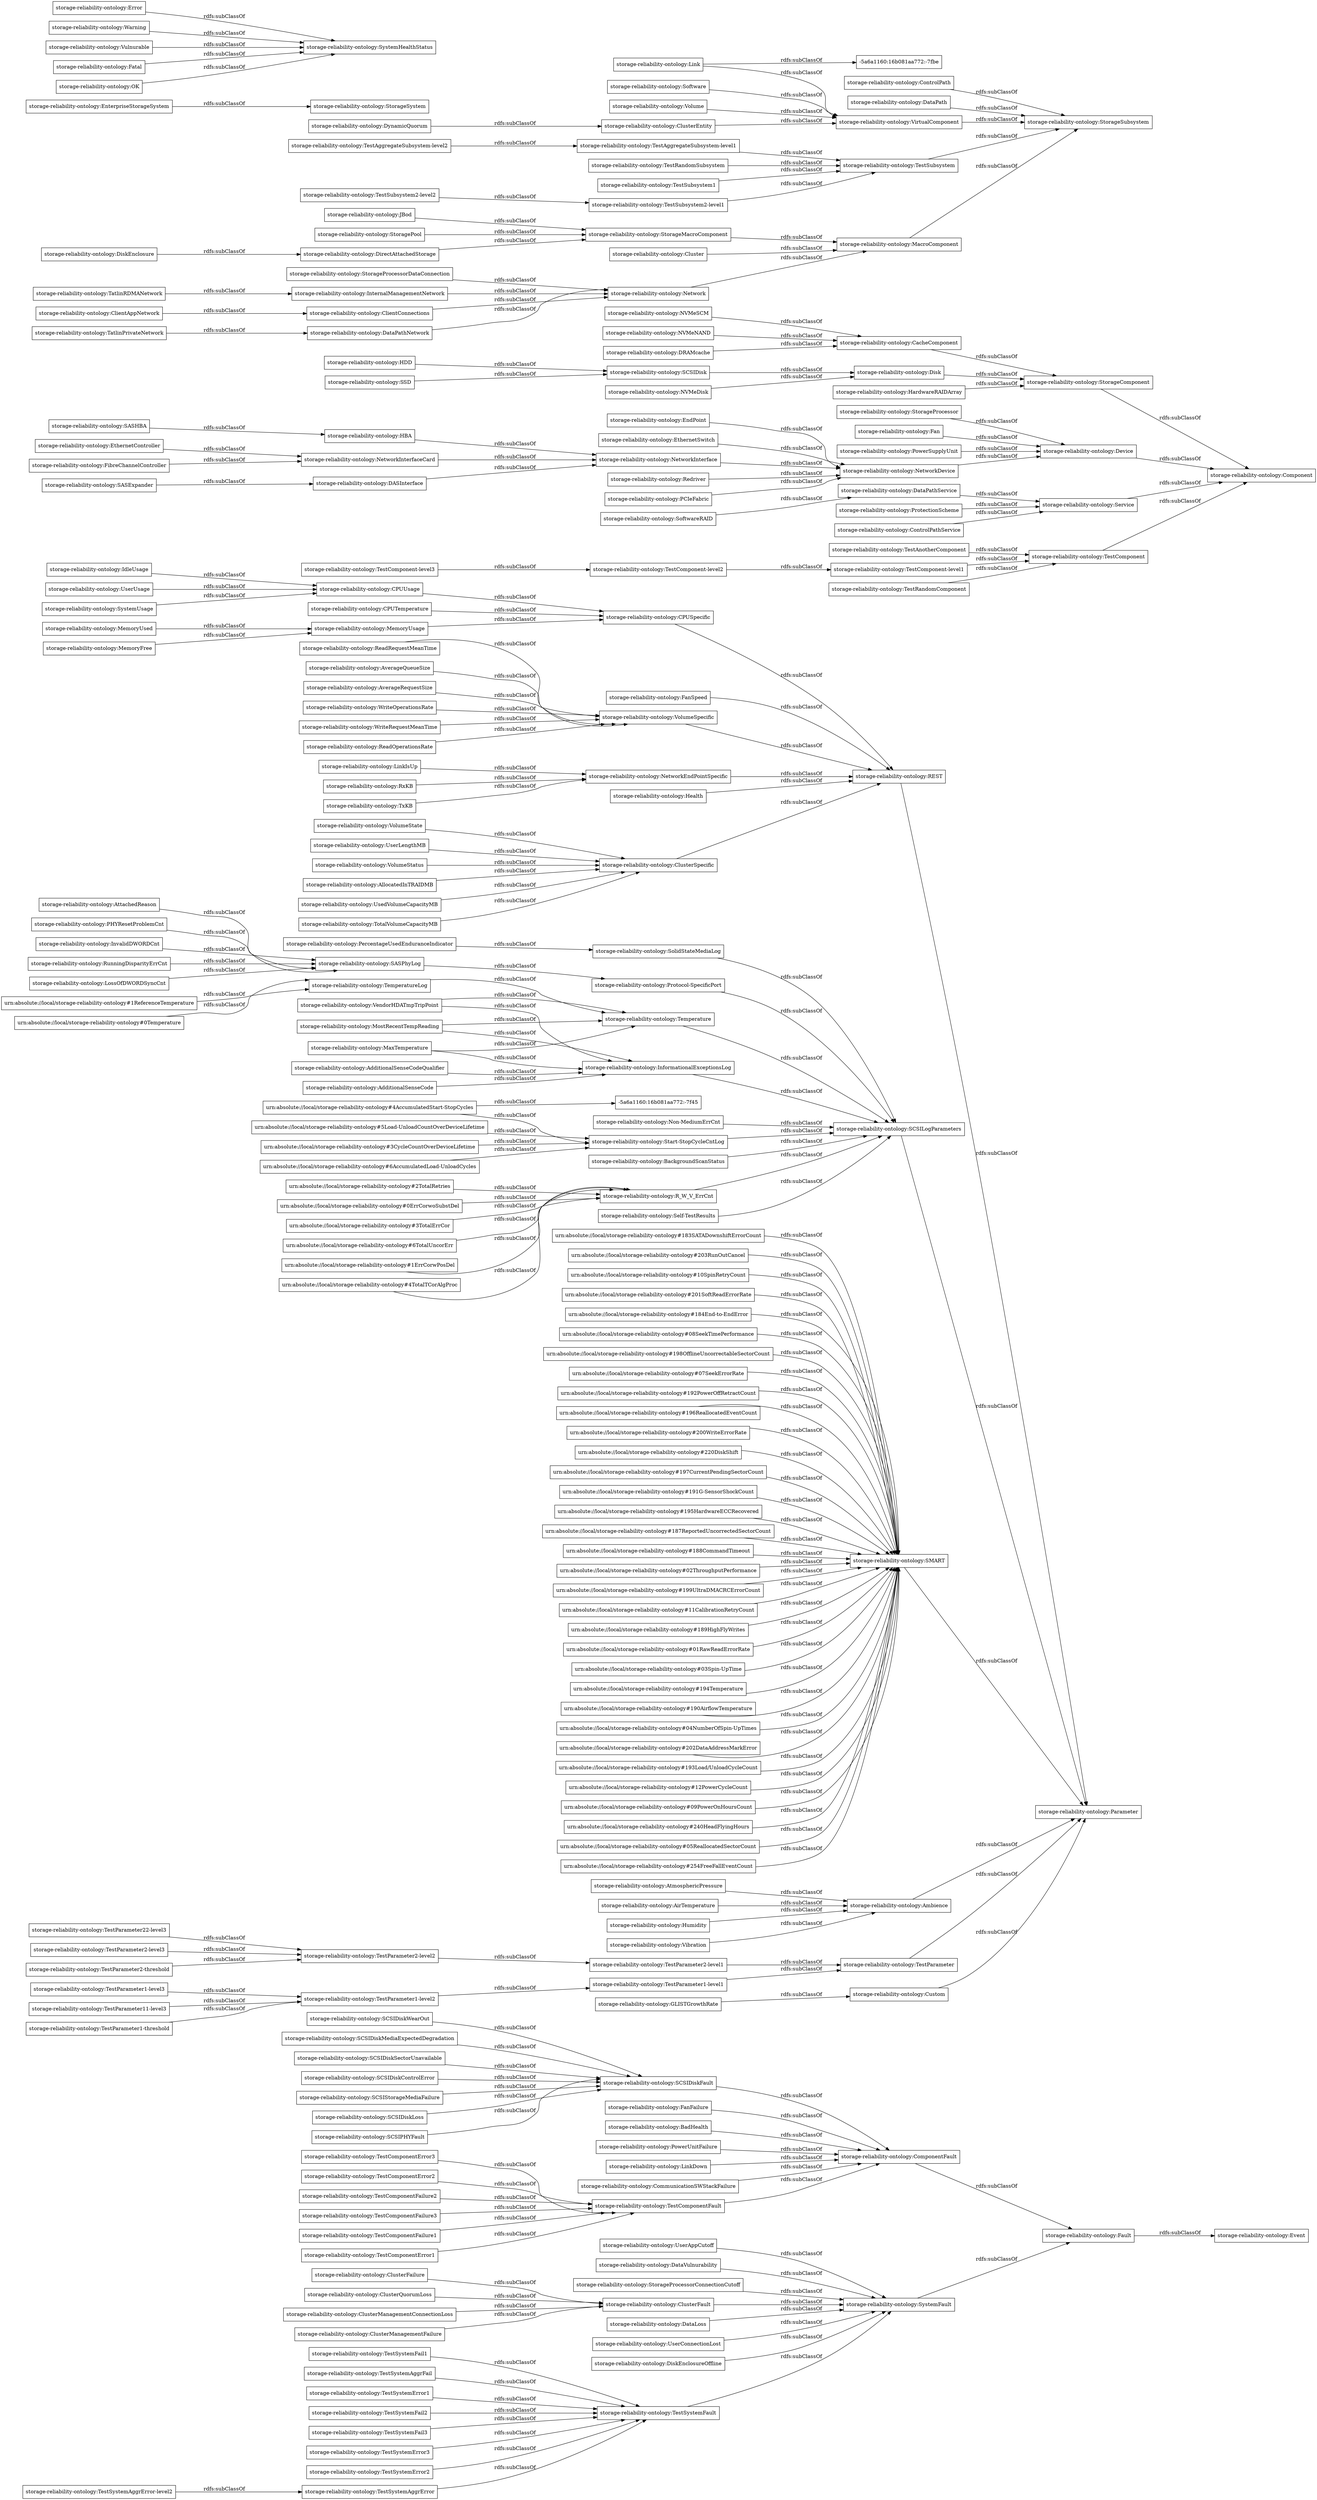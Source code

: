 digraph ar2dtool_diagram { 
rankdir=LR;
size="1000"
node [shape = rectangle, color="black"]; "storage-reliability-ontology:UserAppCutoff" "storage-reliability-ontology:ComponentFault" "storage-reliability-ontology:CPUUsage" "storage-reliability-ontology:PercentageUsedEnduranceIndicator" "urn:absolute://local/storage-reliability-ontology#1ReferenceTemperature" "urn:absolute://local/storage-reliability-ontology#01RawReadErrorRate" "storage-reliability-ontology:TestAnotherComponent" "storage-reliability-ontology:NetworkInterface" "storage-reliability-ontology:ProtectionScheme" "urn:absolute://local/storage-reliability-ontology#6TotalUncorErr" "storage-reliability-ontology:HBA" "storage-reliability-ontology:TestComponentError3" "storage-reliability-ontology:Fan" "storage-reliability-ontology:SASPhyLog" "urn:absolute://local/storage-reliability-ontology#03Spin-UpTime" "storage-reliability-ontology:EthernetController" "storage-reliability-ontology:StoragePool" "storage-reliability-ontology:MemoryUsed" "-5a6a1160:16b081aa772:-7fbe" "urn:absolute://local/storage-reliability-ontology#194Temperature" "storage-reliability-ontology:StorageMacroComponent" "storage-reliability-ontology:ClusterEntity" "storage-reliability-ontology:TestComponent-level1" "urn:absolute://local/storage-reliability-ontology#1ErrCorwPosDel" "storage-reliability-ontology:WriteOperationsRate" "storage-reliability-ontology:TestParameter1-level1" "storage-reliability-ontology:REST" "storage-reliability-ontology:SCSILogParameters" "storage-reliability-ontology:SCSIStorageMediaFailure" "storage-reliability-ontology:Protocol-SpecificPort" "storage-reliability-ontology:ControlPathService" "storage-reliability-ontology:EnterpriseStorageSystem" "storage-reliability-ontology:FanFailure" "storage-reliability-ontology:RunningDisparityErrCnt" "urn:absolute://local/storage-reliability-ontology#190AirflowTemperature" "storage-reliability-ontology:TestComponentError2" "storage-reliability-ontology:TestSystemAggrFail" "storage-reliability-ontology:FibreChannelController" "storage-reliability-ontology:Temperature" "storage-reliability-ontology:StorageProcessorDataConnection" "storage-reliability-ontology:SMART" "storage-reliability-ontology:TestParameter22-level3" "storage-reliability-ontology:Error" "storage-reliability-ontology:Vibration" "storage-reliability-ontology:WriteRequestMeanTime" "urn:absolute://local/storage-reliability-ontology#04NumberOfSpin-UpTimes" "storage-reliability-ontology:StorageSystem" "storage-reliability-ontology:LossOfDWORDSyncCnt" "urn:absolute://local/storage-reliability-ontology#202DataAddressMarkError" "storage-reliability-ontology:ReadOperationsRate" "storage-reliability-ontology:DataVulnurability" "urn:absolute://local/storage-reliability-ontology#0Temperature" "storage-reliability-ontology:StorageProcessorConnectionCutoff" "storage-reliability-ontology:SoftwareRAID" "storage-reliability-ontology:JBod" "storage-reliability-ontology:TestSystemError1" "storage-reliability-ontology:LinkIsUp" "storage-reliability-ontology:ClusterFault" "storage-reliability-ontology:StorageSubsystem" "storage-reliability-ontology:NetworkInterfaceCard" "storage-reliability-ontology:SCSIDiskLoss" "storage-reliability-ontology:ReadRequestMeanTime" "storage-reliability-ontology:TestComponentFailure2" "urn:absolute://local/storage-reliability-ontology#193Load/UnloadCycleCount" "storage-reliability-ontology:TestSystemFail2" "storage-reliability-ontology:AverageQueueSize" "storage-reliability-ontology:CPUTemperature" "storage-reliability-ontology:AllocatedInTRAIDMB" "urn:absolute://local/storage-reliability-ontology#12PowerCycleCount" "storage-reliability-ontology:AtmosphericPressure" "storage-reliability-ontology:VendorHDATmpTripPoint" "storage-reliability-ontology:SCSIPHYFault" "storage-reliability-ontology:AdditionalSenseCode" "urn:absolute://local/storage-reliability-ontology#09PowerOnHoursCount" "storage-reliability-ontology:PowerSupplyUnit" "storage-reliability-ontology:TestSubsystem1" "urn:absolute://local/storage-reliability-ontology#240HeadFlyingHours" "urn:absolute://local/storage-reliability-ontology#05ReallocatedSectorCount" "storage-reliability-ontology:DASInterface" "storage-reliability-ontology:Software" "storage-reliability-ontology:Disk" "urn:absolute://local/storage-reliability-ontology#4TotalTCorAlgProc" "storage-reliability-ontology:SCSIDiskWearOut" "storage-reliability-ontology:RxKB" "storage-reliability-ontology:Start-StopCycleCntLog" "storage-reliability-ontology:TestComponentFailure3" "urn:absolute://local/storage-reliability-ontology#254FreeFallEventCount" "storage-reliability-ontology:ClusterQuorumLoss" "storage-reliability-ontology:TestSystemFail3" "storage-reliability-ontology:AdditionalSenseCodeQualifier" "storage-reliability-ontology:ClusterManagementConnectionLoss" "storage-reliability-ontology:DiskEnclosure" "storage-reliability-ontology:TestParameter" "storage-reliability-ontology:DataLoss" "storage-reliability-ontology:TestParameter1-level3" "storage-reliability-ontology:TestParameter1-level2" "urn:absolute://local/storage-reliability-ontology#183SATADownshiftErrorCount" "urn:absolute://local/storage-reliability-ontology#2TotalRetries" "storage-reliability-ontology:R_W_V_ErrCnt" "storage-reliability-ontology:Cluster" "storage-reliability-ontology:TestComponent-level2" "storage-reliability-ontology:Component" "urn:absolute://local/storage-reliability-ontology#203RunOutCancel" "storage-reliability-ontology:HardwareRAIDArray" "storage-reliability-ontology:InternalManagementNetwork" "storage-reliability-ontology:NetworkDevice" "storage-reliability-ontology:TestSystemError3" "storage-reliability-ontology:FanSpeed" "storage-reliability-ontology:TestAggregateSubsystem-level1" "storage-reliability-ontology:UsedVolumeCapacityMB" "storage-reliability-ontology:TatlinRDMANetwork" "storage-reliability-ontology:Ambience" "urn:absolute://local/storage-reliability-ontology#3CycleCountOverDeviceLifetime" "urn:absolute://local/storage-reliability-ontology#10SpinRetryCount" "storage-reliability-ontology:ControlPath" "storage-reliability-ontology:Redriver" "storage-reliability-ontology:VolumeSpecific" "storage-reliability-ontology:StorageComponent" "storage-reliability-ontology:Non-MediumErrCnt" "storage-reliability-ontology:Event" "urn:absolute://local/storage-reliability-ontology#6AccumulatedLoad-UnloadCycles" "urn:absolute://local/storage-reliability-ontology#201SoftReadErrorRate" "storage-reliability-ontology:MemoryFree" "storage-reliability-ontology:DataPath" "storage-reliability-ontology:TestParameter2-level3" "storage-reliability-ontology:BadHealth" "storage-reliability-ontology:PCIeFabric" "storage-reliability-ontology:TestComponent" "storage-reliability-ontology:SolidStateMediaLog" "storage-reliability-ontology:NetworkEndPointSpecific" "-5a6a1160:16b081aa772:-7f45" "storage-reliability-ontology:EndPoint" "storage-reliability-ontology:UserConnectionLost" "storage-reliability-ontology:TestSystemError2" "urn:absolute://local/storage-reliability-ontology#184End-to-EndError" "storage-reliability-ontology:DiskEnclosureOffline" "storage-reliability-ontology:TestSystemAggrError-level2" "storage-reliability-ontology:TestSubsystem2-level2" "urn:absolute://local/storage-reliability-ontology#08SeekTimePerformance" "storage-reliability-ontology:Fault" "storage-reliability-ontology:NVMeSCM" "urn:absolute://local/storage-reliability-ontology#198OfflineUncorrectableSectorCount" "storage-reliability-ontology:PowerUnitFailure" "storage-reliability-ontology:DynamicQuorum" "urn:absolute://local/storage-reliability-ontology#07SeekErrorRate" "storage-reliability-ontology:LinkDown" "storage-reliability-ontology:Network" "urn:absolute://local/storage-reliability-ontology#192PowerOffRetractCount" "urn:absolute://local/storage-reliability-ontology#0ErrCorwoSubstDel" "storage-reliability-ontology:NVMeDisk" "storage-reliability-ontology:AttachedReason" "storage-reliability-ontology:TestSubsystem2-level1" "storage-reliability-ontology:MacroComponent" "storage-reliability-ontology:TxKB" "storage-reliability-ontology:ClientConnections" "storage-reliability-ontology:TestSystemFault" "storage-reliability-ontology:CacheComponent" "storage-reliability-ontology:AverageRequestSize" "urn:absolute://local/storage-reliability-ontology#196ReallocatedEventCount" "storage-reliability-ontology:DirectAttachedStorage" "storage-reliability-ontology:SystemFault" "storage-reliability-ontology:TestComponentFailure1" "urn:absolute://local/storage-reliability-ontology#200WriteErrorRate" "storage-reliability-ontology:Health" "storage-reliability-ontology:NVMeNAND" "storage-reliability-ontology:IdleUsage" "storage-reliability-ontology:SCSIDiskMediaExpectedDegradation" "storage-reliability-ontology:Parameter" "urn:absolute://local/storage-reliability-ontology#220DiskShift" "storage-reliability-ontology:TotalVolumeCapacityMB" "storage-reliability-ontology:BackgroundScanStatus" "storage-reliability-ontology:TestComponent-level3" "storage-reliability-ontology:TestParameter11-level3" "urn:absolute://local/storage-reliability-ontology#197CurrentPendingSectorCount" "storage-reliability-ontology:VolumeState" "storage-reliability-ontology:Device" "storage-reliability-ontology:EthernetSwitch" "storage-reliability-ontology:StorageProcessor" "storage-reliability-ontology:ClientAppNetwork" "urn:absolute://local/storage-reliability-ontology#191G-SensorShockCount" "storage-reliability-ontology:TestAggregateSubsystem-level2" "urn:absolute://local/storage-reliability-ontology#195HardwareECCRecovered" "storage-reliability-ontology:TestParameter1-threshold" "storage-reliability-ontology:SystemHealthStatus" "storage-reliability-ontology:PHYResetProblemCnt" "storage-reliability-ontology:ClusterSpecific" "storage-reliability-ontology:TestRandomComponent" "storage-reliability-ontology:TestParameter2-threshold" "storage-reliability-ontology:Custom" "storage-reliability-ontology:DRAMcache" "storage-reliability-ontology:SASExpander" "storage-reliability-ontology:Warning" "storage-reliability-ontology:UserLengthMB" "storage-reliability-ontology:AirTemperature" "storage-reliability-ontology:TemperatureLog" "storage-reliability-ontology:TestParameter2-level1" "storage-reliability-ontology:Link" "storage-reliability-ontology:TatlinPrivateNetwork" "urn:absolute://local/storage-reliability-ontology#187ReportedUncorrectedSectorCount" "storage-reliability-ontology:Vulnurable" "storage-reliability-ontology:Service" "storage-reliability-ontology:InformationalExceptionsLog" "urn:absolute://local/storage-reliability-ontology#188CommandTimeout" "urn:absolute://local/storage-reliability-ontology#02ThroughputPerformance" "urn:absolute://local/storage-reliability-ontology#199UltraDMACRCErrorCount" "storage-reliability-ontology:Humidity" "storage-reliability-ontology:TestComponentError1" "storage-reliability-ontology:SASHBA" "storage-reliability-ontology:MaxTemperature" "storage-reliability-ontology:DataPathNetwork" "urn:absolute://local/storage-reliability-ontology#4AccumulatedStart-StopCycles" "storage-reliability-ontology:Fatal" "storage-reliability-ontology:HDD" "storage-reliability-ontology:CommunicationSWStackFailure" "storage-reliability-ontology:VirtualComponent" "storage-reliability-ontology:TestParameter2-level2" "storage-reliability-ontology:SSD" "storage-reliability-ontology:SCSIDisk" "storage-reliability-ontology:MemoryUsage" "storage-reliability-ontology:ClusterManagementFailure" "urn:absolute://local/storage-reliability-ontology#11CalibrationRetryCount" "storage-reliability-ontology:OK" "storage-reliability-ontology:DataPathService" "storage-reliability-ontology:TestSubsystem" "urn:absolute://local/storage-reliability-ontology#3TotalErrCor" "storage-reliability-ontology:UserUsage" "storage-reliability-ontology:TestSystemAggrError" "storage-reliability-ontology:Volume" "storage-reliability-ontology:SCSIDiskSectorUnavailable" "storage-reliability-ontology:ClusterFailure" "storage-reliability-ontology:TestRandomSubsystem" "storage-reliability-ontology:TestComponentFault" "storage-reliability-ontology:SCSIDiskFault" "storage-reliability-ontology:InvalidDWORDCnt" "storage-reliability-ontology:GLISTGrowthRate" "urn:absolute://local/storage-reliability-ontology#5Load-UnloadCountOverDeviceLifetime" "storage-reliability-ontology:TestSystemFail1" "urn:absolute://local/storage-reliability-ontology#189HighFlyWrites" "storage-reliability-ontology:Self-TestResults" "storage-reliability-ontology:VolumeStatus" "storage-reliability-ontology:SCSIDiskControlError" "storage-reliability-ontology:CPUSpecific" "storage-reliability-ontology:MostRecentTempReading" "storage-reliability-ontology:SystemUsage" ; /*classes style*/
	"storage-reliability-ontology:StoragePool" -> "storage-reliability-ontology:StorageMacroComponent" [ label = "rdfs:subClassOf" ];
	"storage-reliability-ontology:NVMeDisk" -> "storage-reliability-ontology:Disk" [ label = "rdfs:subClassOf" ];
	"urn:absolute://local/storage-reliability-ontology#193Load/UnloadCycleCount" -> "storage-reliability-ontology:SMART" [ label = "rdfs:subClassOf" ];
	"storage-reliability-ontology:PowerUnitFailure" -> "storage-reliability-ontology:ComponentFault" [ label = "rdfs:subClassOf" ];
	"storage-reliability-ontology:SCSIDiskSectorUnavailable" -> "storage-reliability-ontology:SCSIDiskFault" [ label = "rdfs:subClassOf" ];
	"storage-reliability-ontology:StorageComponent" -> "storage-reliability-ontology:Component" [ label = "rdfs:subClassOf" ];
	"storage-reliability-ontology:TestSystemAggrFail" -> "storage-reliability-ontology:TestSystemFault" [ label = "rdfs:subClassOf" ];
	"urn:absolute://local/storage-reliability-ontology#194Temperature" -> "storage-reliability-ontology:SMART" [ label = "rdfs:subClassOf" ];
	"storage-reliability-ontology:Disk" -> "storage-reliability-ontology:StorageComponent" [ label = "rdfs:subClassOf" ];
	"storage-reliability-ontology:DataPath" -> "storage-reliability-ontology:StorageSubsystem" [ label = "rdfs:subClassOf" ];
	"storage-reliability-ontology:PercentageUsedEnduranceIndicator" -> "storage-reliability-ontology:SolidStateMediaLog" [ label = "rdfs:subClassOf" ];
	"storage-reliability-ontology:SCSIStorageMediaFailure" -> "storage-reliability-ontology:SCSIDiskFault" [ label = "rdfs:subClassOf" ];
	"storage-reliability-ontology:SCSIDisk" -> "storage-reliability-ontology:Disk" [ label = "rdfs:subClassOf" ];
	"storage-reliability-ontology:MemoryUsage" -> "storage-reliability-ontology:CPUSpecific" [ label = "rdfs:subClassOf" ];
	"storage-reliability-ontology:Protocol-SpecificPort" -> "storage-reliability-ontology:SCSILogParameters" [ label = "rdfs:subClassOf" ];
	"storage-reliability-ontology:ControlPathService" -> "storage-reliability-ontology:Service" [ label = "rdfs:subClassOf" ];
	"storage-reliability-ontology:Temperature" -> "storage-reliability-ontology:SCSILogParameters" [ label = "rdfs:subClassOf" ];
	"storage-reliability-ontology:DataPathService" -> "storage-reliability-ontology:Service" [ label = "rdfs:subClassOf" ];
	"storage-reliability-ontology:TestComponentFault" -> "storage-reliability-ontology:ComponentFault" [ label = "rdfs:subClassOf" ];
	"storage-reliability-ontology:SCSIDiskControlError" -> "storage-reliability-ontology:SCSIDiskFault" [ label = "rdfs:subClassOf" ];
	"urn:absolute://local/storage-reliability-ontology#09PowerOnHoursCount" -> "storage-reliability-ontology:SMART" [ label = "rdfs:subClassOf" ];
	"urn:absolute://local/storage-reliability-ontology#240HeadFlyingHours" -> "storage-reliability-ontology:SMART" [ label = "rdfs:subClassOf" ];
	"urn:absolute://local/storage-reliability-ontology#196ReallocatedEventCount" -> "storage-reliability-ontology:SMART" [ label = "rdfs:subClassOf" ];
	"storage-reliability-ontology:GLISTGrowthRate" -> "storage-reliability-ontology:Custom" [ label = "rdfs:subClassOf" ];
	"storage-reliability-ontology:DataLoss" -> "storage-reliability-ontology:SystemFault" [ label = "rdfs:subClassOf" ];
	"storage-reliability-ontology:VolumeState" -> "storage-reliability-ontology:ClusterSpecific" [ label = "rdfs:subClassOf" ];
	"storage-reliability-ontology:DiskEnclosureOffline" -> "storage-reliability-ontology:SystemFault" [ label = "rdfs:subClassOf" ];
	"storage-reliability-ontology:CPUSpecific" -> "storage-reliability-ontology:REST" [ label = "rdfs:subClassOf" ];
	"storage-reliability-ontology:FanFailure" -> "storage-reliability-ontology:ComponentFault" [ label = "rdfs:subClassOf" ];
	"storage-reliability-ontology:TatlinRDMANetwork" -> "storage-reliability-ontology:InternalManagementNetwork" [ label = "rdfs:subClassOf" ];
	"storage-reliability-ontology:ComponentFault" -> "storage-reliability-ontology:Fault" [ label = "rdfs:subClassOf" ];
	"storage-reliability-ontology:TestSystemAggrError-level2" -> "storage-reliability-ontology:TestSystemAggrError" [ label = "rdfs:subClassOf" ];
	"storage-reliability-ontology:TestSubsystem1" -> "storage-reliability-ontology:TestSubsystem" [ label = "rdfs:subClassOf" ];
	"storage-reliability-ontology:Ambience" -> "storage-reliability-ontology:Parameter" [ label = "rdfs:subClassOf" ];
	"storage-reliability-ontology:ClusterManagementConnectionLoss" -> "storage-reliability-ontology:ClusterFault" [ label = "rdfs:subClassOf" ];
	"storage-reliability-ontology:PowerSupplyUnit" -> "storage-reliability-ontology:Device" [ label = "rdfs:subClassOf" ];
	"urn:absolute://local/storage-reliability-ontology#197CurrentPendingSectorCount" -> "storage-reliability-ontology:SMART" [ label = "rdfs:subClassOf" ];
	"storage-reliability-ontology:ClientAppNetwork" -> "storage-reliability-ontology:ClientConnections" [ label = "rdfs:subClassOf" ];
	"storage-reliability-ontology:TestParameter2-level3" -> "storage-reliability-ontology:TestParameter2-level2" [ label = "rdfs:subClassOf" ];
	"storage-reliability-ontology:TestSystemFail3" -> "storage-reliability-ontology:TestSystemFault" [ label = "rdfs:subClassOf" ];
	"storage-reliability-ontology:Start-StopCycleCntLog" -> "storage-reliability-ontology:SCSILogParameters" [ label = "rdfs:subClassOf" ];
	"storage-reliability-ontology:TestSystemFault" -> "storage-reliability-ontology:SystemFault" [ label = "rdfs:subClassOf" ];
	"urn:absolute://local/storage-reliability-ontology#189HighFlyWrites" -> "storage-reliability-ontology:SMART" [ label = "rdfs:subClassOf" ];
	"storage-reliability-ontology:ClusterFailure" -> "storage-reliability-ontology:ClusterFault" [ label = "rdfs:subClassOf" ];
	"storage-reliability-ontology:DiskEnclosure" -> "storage-reliability-ontology:DirectAttachedStorage" [ label = "rdfs:subClassOf" ];
	"urn:absolute://local/storage-reliability-ontology#200WriteErrorRate" -> "storage-reliability-ontology:SMART" [ label = "rdfs:subClassOf" ];
	"urn:absolute://local/storage-reliability-ontology#1ReferenceTemperature" -> "storage-reliability-ontology:TemperatureLog" [ label = "rdfs:subClassOf" ];
	"storage-reliability-ontology:AdditionalSenseCode" -> "storage-reliability-ontology:InformationalExceptionsLog" [ label = "rdfs:subClassOf" ];
	"urn:absolute://local/storage-reliability-ontology#08SeekTimePerformance" -> "storage-reliability-ontology:SMART" [ label = "rdfs:subClassOf" ];
	"storage-reliability-ontology:Link" -> "-5a6a1160:16b081aa772:-7fbe" [ label = "rdfs:subClassOf" ];
	"storage-reliability-ontology:Link" -> "storage-reliability-ontology:VirtualComponent" [ label = "rdfs:subClassOf" ];
	"storage-reliability-ontology:BadHealth" -> "storage-reliability-ontology:ComponentFault" [ label = "rdfs:subClassOf" ];
	"storage-reliability-ontology:TestRandomSubsystem" -> "storage-reliability-ontology:TestSubsystem" [ label = "rdfs:subClassOf" ];
	"storage-reliability-ontology:JBod" -> "storage-reliability-ontology:StorageMacroComponent" [ label = "rdfs:subClassOf" ];
	"storage-reliability-ontology:ClusterFault" -> "storage-reliability-ontology:SystemFault" [ label = "rdfs:subClassOf" ];
	"storage-reliability-ontology:SystemUsage" -> "storage-reliability-ontology:CPUUsage" [ label = "rdfs:subClassOf" ];
	"storage-reliability-ontology:MacroComponent" -> "storage-reliability-ontology:StorageSubsystem" [ label = "rdfs:subClassOf" ];
	"storage-reliability-ontology:TestComponentFailure2" -> "storage-reliability-ontology:TestComponentFault" [ label = "rdfs:subClassOf" ];
	"storage-reliability-ontology:Redriver" -> "storage-reliability-ontology:NetworkDevice" [ label = "rdfs:subClassOf" ];
	"storage-reliability-ontology:AttachedReason" -> "storage-reliability-ontology:SASPhyLog" [ label = "rdfs:subClassOf" ];
	"storage-reliability-ontology:AdditionalSenseCodeQualifier" -> "storage-reliability-ontology:InformationalExceptionsLog" [ label = "rdfs:subClassOf" ];
	"storage-reliability-ontology:TestComponentError2" -> "storage-reliability-ontology:TestComponentFault" [ label = "rdfs:subClassOf" ];
	"urn:absolute://local/storage-reliability-ontology#184End-to-EndError" -> "storage-reliability-ontology:SMART" [ label = "rdfs:subClassOf" ];
	"storage-reliability-ontology:LinkIsUp" -> "storage-reliability-ontology:NetworkEndPointSpecific" [ label = "rdfs:subClassOf" ];
	"storage-reliability-ontology:Service" -> "storage-reliability-ontology:Component" [ label = "rdfs:subClassOf" ];
	"urn:absolute://local/storage-reliability-ontology#0Temperature" -> "storage-reliability-ontology:TemperatureLog" [ label = "rdfs:subClassOf" ];
	"storage-reliability-ontology:PCIeFabric" -> "storage-reliability-ontology:NetworkDevice" [ label = "rdfs:subClassOf" ];
	"storage-reliability-ontology:WriteOperationsRate" -> "storage-reliability-ontology:VolumeSpecific" [ label = "rdfs:subClassOf" ];
	"storage-reliability-ontology:Health" -> "storage-reliability-ontology:REST" [ label = "rdfs:subClassOf" ];
	"storage-reliability-ontology:StorageProcessorDataConnection" -> "storage-reliability-ontology:Network" [ label = "rdfs:subClassOf" ];
	"storage-reliability-ontology:TestComponent-level3" -> "storage-reliability-ontology:TestComponent-level2" [ label = "rdfs:subClassOf" ];
	"urn:absolute://local/storage-reliability-ontology#195HardwareECCRecovered" -> "storage-reliability-ontology:SMART" [ label = "rdfs:subClassOf" ];
	"storage-reliability-ontology:WriteRequestMeanTime" -> "storage-reliability-ontology:VolumeSpecific" [ label = "rdfs:subClassOf" ];
	"urn:absolute://local/storage-reliability-ontology#220DiskShift" -> "storage-reliability-ontology:SMART" [ label = "rdfs:subClassOf" ];
	"storage-reliability-ontology:CacheComponent" -> "storage-reliability-ontology:StorageComponent" [ label = "rdfs:subClassOf" ];
	"storage-reliability-ontology:NetworkEndPointSpecific" -> "storage-reliability-ontology:REST" [ label = "rdfs:subClassOf" ];
	"storage-reliability-ontology:ClientConnections" -> "storage-reliability-ontology:Network" [ label = "rdfs:subClassOf" ];
	"storage-reliability-ontology:SoftwareRAID" -> "storage-reliability-ontology:DataPathService" [ label = "rdfs:subClassOf" ];
	"storage-reliability-ontology:TestAggregateSubsystem-level1" -> "storage-reliability-ontology:TestSubsystem" [ label = "rdfs:subClassOf" ];
	"storage-reliability-ontology:TestSystemError2" -> "storage-reliability-ontology:TestSystemFault" [ label = "rdfs:subClassOf" ];
	"storage-reliability-ontology:TxKB" -> "storage-reliability-ontology:NetworkEndPointSpecific" [ label = "rdfs:subClassOf" ];
	"storage-reliability-ontology:Humidity" -> "storage-reliability-ontology:Ambience" [ label = "rdfs:subClassOf" ];
	"storage-reliability-ontology:TestParameter1-level3" -> "storage-reliability-ontology:TestParameter1-level2" [ label = "rdfs:subClassOf" ];
	"urn:absolute://local/storage-reliability-ontology#199UltraDMACRCErrorCount" -> "storage-reliability-ontology:SMART" [ label = "rdfs:subClassOf" ];
	"storage-reliability-ontology:DynamicQuorum" -> "storage-reliability-ontology:ClusterEntity" [ label = "rdfs:subClassOf" ];
	"urn:absolute://local/storage-reliability-ontology#3TotalErrCor" -> "storage-reliability-ontology:R_W_V_ErrCnt" [ label = "rdfs:subClassOf" ];
	"storage-reliability-ontology:TestSubsystem2-level2" -> "storage-reliability-ontology:TestSubsystem2-level1" [ label = "rdfs:subClassOf" ];
	"urn:absolute://local/storage-reliability-ontology#188CommandTimeout" -> "storage-reliability-ontology:SMART" [ label = "rdfs:subClassOf" ];
	"storage-reliability-ontology:DataPathNetwork" -> "storage-reliability-ontology:Network" [ label = "rdfs:subClassOf" ];
	"storage-reliability-ontology:CommunicationSWStackFailure" -> "storage-reliability-ontology:ComponentFault" [ label = "rdfs:subClassOf" ];
	"storage-reliability-ontology:Error" -> "storage-reliability-ontology:SystemHealthStatus" [ label = "rdfs:subClassOf" ];
	"storage-reliability-ontology:Fault" -> "storage-reliability-ontology:Event" [ label = "rdfs:subClassOf" ];
	"storage-reliability-ontology:Cluster" -> "storage-reliability-ontology:MacroComponent" [ label = "rdfs:subClassOf" ];
	"storage-reliability-ontology:TestParameter2-level1" -> "storage-reliability-ontology:TestParameter" [ label = "rdfs:subClassOf" ];
	"storage-reliability-ontology:TestSystemFail1" -> "storage-reliability-ontology:TestSystemFault" [ label = "rdfs:subClassOf" ];
	"urn:absolute://local/storage-reliability-ontology#01RawReadErrorRate" -> "storage-reliability-ontology:SMART" [ label = "rdfs:subClassOf" ];
	"storage-reliability-ontology:SCSILogParameters" -> "storage-reliability-ontology:Parameter" [ label = "rdfs:subClassOf" ];
	"storage-reliability-ontology:SolidStateMediaLog" -> "storage-reliability-ontology:SCSILogParameters" [ label = "rdfs:subClassOf" ];
	"storage-reliability-ontology:DirectAttachedStorage" -> "storage-reliability-ontology:StorageMacroComponent" [ label = "rdfs:subClassOf" ];
	"storage-reliability-ontology:Fatal" -> "storage-reliability-ontology:SystemHealthStatus" [ label = "rdfs:subClassOf" ];
	"storage-reliability-ontology:EthernetController" -> "storage-reliability-ontology:NetworkInterfaceCard" [ label = "rdfs:subClassOf" ];
	"storage-reliability-ontology:SCSIDiskWearOut" -> "storage-reliability-ontology:SCSIDiskFault" [ label = "rdfs:subClassOf" ];
	"storage-reliability-ontology:MaxTemperature" -> "storage-reliability-ontology:Temperature" [ label = "rdfs:subClassOf" ];
	"storage-reliability-ontology:MaxTemperature" -> "storage-reliability-ontology:InformationalExceptionsLog" [ label = "rdfs:subClassOf" ];
	"storage-reliability-ontology:SASHBA" -> "storage-reliability-ontology:HBA" [ label = "rdfs:subClassOf" ];
	"storage-reliability-ontology:SASExpander" -> "storage-reliability-ontology:DASInterface" [ label = "rdfs:subClassOf" ];
	"urn:absolute://local/storage-reliability-ontology#11CalibrationRetryCount" -> "storage-reliability-ontology:SMART" [ label = "rdfs:subClassOf" ];
	"urn:absolute://local/storage-reliability-ontology#5Load-UnloadCountOverDeviceLifetime" -> "storage-reliability-ontology:Start-StopCycleCntLog" [ label = "rdfs:subClassOf" ];
	"urn:absolute://local/storage-reliability-ontology#3CycleCountOverDeviceLifetime" -> "storage-reliability-ontology:Start-StopCycleCntLog" [ label = "rdfs:subClassOf" ];
	"storage-reliability-ontology:AverageRequestSize" -> "storage-reliability-ontology:VolumeSpecific" [ label = "rdfs:subClassOf" ];
	"storage-reliability-ontology:TatlinPrivateNetwork" -> "storage-reliability-ontology:DataPathNetwork" [ label = "rdfs:subClassOf" ];
	"storage-reliability-ontology:MemoryUsed" -> "storage-reliability-ontology:MemoryUsage" [ label = "rdfs:subClassOf" ];
	"urn:absolute://local/storage-reliability-ontology#4TotalTCorAlgProc" -> "storage-reliability-ontology:R_W_V_ErrCnt" [ label = "rdfs:subClassOf" ];
	"storage-reliability-ontology:InformationalExceptionsLog" -> "storage-reliability-ontology:SCSILogParameters" [ label = "rdfs:subClassOf" ];
	"storage-reliability-ontology:SCSIDiskMediaExpectedDegradation" -> "storage-reliability-ontology:SCSIDiskFault" [ label = "rdfs:subClassOf" ];
	"storage-reliability-ontology:TotalVolumeCapacityMB" -> "storage-reliability-ontology:ClusterSpecific" [ label = "rdfs:subClassOf" ];
	"storage-reliability-ontology:Device" -> "storage-reliability-ontology:Component" [ label = "rdfs:subClassOf" ];
	"storage-reliability-ontology:TemperatureLog" -> "storage-reliability-ontology:Temperature" [ label = "rdfs:subClassOf" ];
	"storage-reliability-ontology:TestParameter11-level3" -> "storage-reliability-ontology:TestParameter1-level2" [ label = "rdfs:subClassOf" ];
	"storage-reliability-ontology:NVMeSCM" -> "storage-reliability-ontology:CacheComponent" [ label = "rdfs:subClassOf" ];
	"storage-reliability-ontology:StorageMacroComponent" -> "storage-reliability-ontology:MacroComponent" [ label = "rdfs:subClassOf" ];
	"urn:absolute://local/storage-reliability-ontology#6TotalUncorErr" -> "storage-reliability-ontology:R_W_V_ErrCnt" [ label = "rdfs:subClassOf" ];
	"storage-reliability-ontology:InvalidDWORDCnt" -> "storage-reliability-ontology:SASPhyLog" [ label = "rdfs:subClassOf" ];
	"storage-reliability-ontology:StorageProcessorConnectionCutoff" -> "storage-reliability-ontology:SystemFault" [ label = "rdfs:subClassOf" ];
	"storage-reliability-ontology:TestComponent-level1" -> "storage-reliability-ontology:TestComponent" [ label = "rdfs:subClassOf" ];
	"urn:absolute://local/storage-reliability-ontology#203RunOutCancel" -> "storage-reliability-ontology:SMART" [ label = "rdfs:subClassOf" ];
	"urn:absolute://local/storage-reliability-ontology#183SATADownshiftErrorCount" -> "storage-reliability-ontology:SMART" [ label = "rdfs:subClassOf" ];
	"storage-reliability-ontology:Non-MediumErrCnt" -> "storage-reliability-ontology:SCSILogParameters" [ label = "rdfs:subClassOf" ];
	"storage-reliability-ontology:UserUsage" -> "storage-reliability-ontology:CPUUsage" [ label = "rdfs:subClassOf" ];
	"storage-reliability-ontology:EthernetSwitch" -> "storage-reliability-ontology:NetworkDevice" [ label = "rdfs:subClassOf" ];
	"storage-reliability-ontology:NetworkInterface" -> "storage-reliability-ontology:NetworkDevice" [ label = "rdfs:subClassOf" ];
	"urn:absolute://local/storage-reliability-ontology#03Spin-UpTime" -> "storage-reliability-ontology:SMART" [ label = "rdfs:subClassOf" ];
	"storage-reliability-ontology:Custom" -> "storage-reliability-ontology:Parameter" [ label = "rdfs:subClassOf" ];
	"storage-reliability-ontology:FanSpeed" -> "storage-reliability-ontology:REST" [ label = "rdfs:subClassOf" ];
	"storage-reliability-ontology:Volume" -> "storage-reliability-ontology:VirtualComponent" [ label = "rdfs:subClassOf" ];
	"storage-reliability-ontology:Network" -> "storage-reliability-ontology:MacroComponent" [ label = "rdfs:subClassOf" ];
	"storage-reliability-ontology:UsedVolumeCapacityMB" -> "storage-reliability-ontology:ClusterSpecific" [ label = "rdfs:subClassOf" ];
	"storage-reliability-ontology:RxKB" -> "storage-reliability-ontology:NetworkEndPointSpecific" [ label = "rdfs:subClassOf" ];
	"storage-reliability-ontology:MemoryFree" -> "storage-reliability-ontology:MemoryUsage" [ label = "rdfs:subClassOf" ];
	"storage-reliability-ontology:TestParameter1-level1" -> "storage-reliability-ontology:TestParameter" [ label = "rdfs:subClassOf" ];
	"storage-reliability-ontology:AirTemperature" -> "storage-reliability-ontology:Ambience" [ label = "rdfs:subClassOf" ];
	"storage-reliability-ontology:EndPoint" -> "storage-reliability-ontology:NetworkDevice" [ label = "rdfs:subClassOf" ];
	"storage-reliability-ontology:ProtectionScheme" -> "storage-reliability-ontology:Service" [ label = "rdfs:subClassOf" ];
	"storage-reliability-ontology:LinkDown" -> "storage-reliability-ontology:ComponentFault" [ label = "rdfs:subClassOf" ];
	"storage-reliability-ontology:Warning" -> "storage-reliability-ontology:SystemHealthStatus" [ label = "rdfs:subClassOf" ];
	"storage-reliability-ontology:TestParameter1-threshold" -> "storage-reliability-ontology:TestParameter1-level2" [ label = "rdfs:subClassOf" ];
	"storage-reliability-ontology:TestSubsystem" -> "storage-reliability-ontology:StorageSubsystem" [ label = "rdfs:subClassOf" ];
	"urn:absolute://local/storage-reliability-ontology#12PowerCycleCount" -> "storage-reliability-ontology:SMART" [ label = "rdfs:subClassOf" ];
	"storage-reliability-ontology:HDD" -> "storage-reliability-ontology:SCSIDisk" [ label = "rdfs:subClassOf" ];
	"urn:absolute://local/storage-reliability-ontology#254FreeFallEventCount" -> "storage-reliability-ontology:SMART" [ label = "rdfs:subClassOf" ];
	"storage-reliability-ontology:TestComponentFailure3" -> "storage-reliability-ontology:TestComponentFault" [ label = "rdfs:subClassOf" ];
	"storage-reliability-ontology:MostRecentTempReading" -> "storage-reliability-ontology:Temperature" [ label = "rdfs:subClassOf" ];
	"storage-reliability-ontology:MostRecentTempReading" -> "storage-reliability-ontology:InformationalExceptionsLog" [ label = "rdfs:subClassOf" ];
	"storage-reliability-ontology:CPUUsage" -> "storage-reliability-ontology:CPUSpecific" [ label = "rdfs:subClassOf" ];
	"storage-reliability-ontology:TestComponentError3" -> "storage-reliability-ontology:TestComponentFault" [ label = "rdfs:subClassOf" ];
	"urn:absolute://local/storage-reliability-ontology#10SpinRetryCount" -> "storage-reliability-ontology:SMART" [ label = "rdfs:subClassOf" ];
	"storage-reliability-ontology:R_W_V_ErrCnt" -> "storage-reliability-ontology:SCSILogParameters" [ label = "rdfs:subClassOf" ];
	"storage-reliability-ontology:ClusterEntity" -> "storage-reliability-ontology:VirtualComponent" [ label = "rdfs:subClassOf" ];
	"storage-reliability-ontology:CPUTemperature" -> "storage-reliability-ontology:CPUSpecific" [ label = "rdfs:subClassOf" ];
	"urn:absolute://local/storage-reliability-ontology#4AccumulatedStart-StopCycles" -> "-5a6a1160:16b081aa772:-7f45" [ label = "rdfs:subClassOf" ];
	"urn:absolute://local/storage-reliability-ontology#4AccumulatedStart-StopCycles" -> "storage-reliability-ontology:Start-StopCycleCntLog" [ label = "rdfs:subClassOf" ];
	"storage-reliability-ontology:ClusterSpecific" -> "storage-reliability-ontology:REST" [ label = "rdfs:subClassOf" ];
	"urn:absolute://local/storage-reliability-ontology#190AirflowTemperature" -> "storage-reliability-ontology:SMART" [ label = "rdfs:subClassOf" ];
	"storage-reliability-ontology:AverageQueueSize" -> "storage-reliability-ontology:VolumeSpecific" [ label = "rdfs:subClassOf" ];
	"storage-reliability-ontology:HardwareRAIDArray" -> "storage-reliability-ontology:StorageComponent" [ label = "rdfs:subClassOf" ];
	"storage-reliability-ontology:TestAggregateSubsystem-level2" -> "storage-reliability-ontology:TestAggregateSubsystem-level1" [ label = "rdfs:subClassOf" ];
	"storage-reliability-ontology:InternalManagementNetwork" -> "storage-reliability-ontology:Network" [ label = "rdfs:subClassOf" ];
	"urn:absolute://local/storage-reliability-ontology#6AccumulatedLoad-UnloadCycles" -> "storage-reliability-ontology:Start-StopCycleCntLog" [ label = "rdfs:subClassOf" ];
	"storage-reliability-ontology:SMART" -> "storage-reliability-ontology:Parameter" [ label = "rdfs:subClassOf" ];
	"urn:absolute://local/storage-reliability-ontology#02ThroughputPerformance" -> "storage-reliability-ontology:SMART" [ label = "rdfs:subClassOf" ];
	"storage-reliability-ontology:TestAnotherComponent" -> "storage-reliability-ontology:TestComponent" [ label = "rdfs:subClassOf" ];
	"urn:absolute://local/storage-reliability-ontology#0ErrCorwoSubstDel" -> "storage-reliability-ontology:R_W_V_ErrCnt" [ label = "rdfs:subClassOf" ];
	"storage-reliability-ontology:TestSystemError3" -> "storage-reliability-ontology:TestSystemFault" [ label = "rdfs:subClassOf" ];
	"urn:absolute://local/storage-reliability-ontology#191G-SensorShockCount" -> "storage-reliability-ontology:SMART" [ label = "rdfs:subClassOf" ];
	"storage-reliability-ontology:TestParameter22-level3" -> "storage-reliability-ontology:TestParameter2-level2" [ label = "rdfs:subClassOf" ];
	"storage-reliability-ontology:UserLengthMB" -> "storage-reliability-ontology:ClusterSpecific" [ label = "rdfs:subClassOf" ];
	"storage-reliability-ontology:SCSIDiskLoss" -> "storage-reliability-ontology:SCSIDiskFault" [ label = "rdfs:subClassOf" ];
	"storage-reliability-ontology:VendorHDATmpTripPoint" -> "storage-reliability-ontology:Temperature" [ label = "rdfs:subClassOf" ];
	"storage-reliability-ontology:VendorHDATmpTripPoint" -> "storage-reliability-ontology:InformationalExceptionsLog" [ label = "rdfs:subClassOf" ];
	"storage-reliability-ontology:EnterpriseStorageSystem" -> "storage-reliability-ontology:StorageSystem" [ label = "rdfs:subClassOf" ];
	"urn:absolute://local/storage-reliability-ontology#192PowerOffRetractCount" -> "storage-reliability-ontology:SMART" [ label = "rdfs:subClassOf" ];
	"urn:absolute://local/storage-reliability-ontology#187ReportedUncorrectedSectorCount" -> "storage-reliability-ontology:SMART" [ label = "rdfs:subClassOf" ];
	"storage-reliability-ontology:IdleUsage" -> "storage-reliability-ontology:CPUUsage" [ label = "rdfs:subClassOf" ];
	"storage-reliability-ontology:TestComponent" -> "storage-reliability-ontology:Component" [ label = "rdfs:subClassOf" ];
	"storage-reliability-ontology:VolumeStatus" -> "storage-reliability-ontology:ClusterSpecific" [ label = "rdfs:subClassOf" ];
	"urn:absolute://local/storage-reliability-ontology#04NumberOfSpin-UpTimes" -> "storage-reliability-ontology:SMART" [ label = "rdfs:subClassOf" ];
	"storage-reliability-ontology:TestParameter2-level2" -> "storage-reliability-ontology:TestParameter2-level1" [ label = "rdfs:subClassOf" ];
	"storage-reliability-ontology:TestSystemFail2" -> "storage-reliability-ontology:TestSystemFault" [ label = "rdfs:subClassOf" ];
	"storage-reliability-ontology:SCSIDiskFault" -> "storage-reliability-ontology:ComponentFault" [ label = "rdfs:subClassOf" ];
	"storage-reliability-ontology:UserConnectionLost" -> "storage-reliability-ontology:SystemFault" [ label = "rdfs:subClassOf" ];
	"storage-reliability-ontology:VirtualComponent" -> "storage-reliability-ontology:StorageSubsystem" [ label = "rdfs:subClassOf" ];
	"storage-reliability-ontology:SystemFault" -> "storage-reliability-ontology:Fault" [ label = "rdfs:subClassOf" ];
	"storage-reliability-ontology:TestRandomComponent" -> "storage-reliability-ontology:TestComponent" [ label = "rdfs:subClassOf" ];
	"storage-reliability-ontology:RunningDisparityErrCnt" -> "storage-reliability-ontology:SASPhyLog" [ label = "rdfs:subClassOf" ];
	"urn:absolute://local/storage-reliability-ontology#201SoftReadErrorRate" -> "storage-reliability-ontology:SMART" [ label = "rdfs:subClassOf" ];
	"storage-reliability-ontology:ControlPath" -> "storage-reliability-ontology:StorageSubsystem" [ label = "rdfs:subClassOf" ];
	"storage-reliability-ontology:TestSystemAggrError" -> "storage-reliability-ontology:TestSystemFault" [ label = "rdfs:subClassOf" ];
	"storage-reliability-ontology:REST" -> "storage-reliability-ontology:Parameter" [ label = "rdfs:subClassOf" ];
	"storage-reliability-ontology:Self-TestResults" -> "storage-reliability-ontology:SCSILogParameters" [ label = "rdfs:subClassOf" ];
	"urn:absolute://local/storage-reliability-ontology#198OfflineUncorrectableSectorCount" -> "storage-reliability-ontology:SMART" [ label = "rdfs:subClassOf" ];
	"storage-reliability-ontology:TestParameter" -> "storage-reliability-ontology:Parameter" [ label = "rdfs:subClassOf" ];
	"storage-reliability-ontology:FibreChannelController" -> "storage-reliability-ontology:NetworkInterfaceCard" [ label = "rdfs:subClassOf" ];
	"storage-reliability-ontology:SASPhyLog" -> "storage-reliability-ontology:Protocol-SpecificPort" [ label = "rdfs:subClassOf" ];
	"storage-reliability-ontology:DASInterface" -> "storage-reliability-ontology:NetworkInterface" [ label = "rdfs:subClassOf" ];
	"urn:absolute://local/storage-reliability-ontology#202DataAddressMarkError" -> "storage-reliability-ontology:SMART" [ label = "rdfs:subClassOf" ];
	"storage-reliability-ontology:Vibration" -> "storage-reliability-ontology:Ambience" [ label = "rdfs:subClassOf" ];
	"storage-reliability-ontology:ReadRequestMeanTime" -> "storage-reliability-ontology:VolumeSpecific" [ label = "rdfs:subClassOf" ];
	"storage-reliability-ontology:UserAppCutoff" -> "storage-reliability-ontology:SystemFault" [ label = "rdfs:subClassOf" ];
	"storage-reliability-ontology:HBA" -> "storage-reliability-ontology:NetworkInterface" [ label = "rdfs:subClassOf" ];
	"storage-reliability-ontology:TestComponentFailure1" -> "storage-reliability-ontology:TestComponentFault" [ label = "rdfs:subClassOf" ];
	"storage-reliability-ontology:TestParameter2-threshold" -> "storage-reliability-ontology:TestParameter2-level2" [ label = "rdfs:subClassOf" ];
	"storage-reliability-ontology:TestComponentError1" -> "storage-reliability-ontology:TestComponentFault" [ label = "rdfs:subClassOf" ];
	"storage-reliability-ontology:AllocatedInTRAIDMB" -> "storage-reliability-ontology:ClusterSpecific" [ label = "rdfs:subClassOf" ];
	"urn:absolute://local/storage-reliability-ontology#1ErrCorwPosDel" -> "storage-reliability-ontology:R_W_V_ErrCnt" [ label = "rdfs:subClassOf" ];
	"storage-reliability-ontology:LossOfDWORDSyncCnt" -> "storage-reliability-ontology:SASPhyLog" [ label = "rdfs:subClassOf" ];
	"storage-reliability-ontology:DRAMcache" -> "storage-reliability-ontology:CacheComponent" [ label = "rdfs:subClassOf" ];
	"storage-reliability-ontology:TestComponent-level2" -> "storage-reliability-ontology:TestComponent-level1" [ label = "rdfs:subClassOf" ];
	"urn:absolute://local/storage-reliability-ontology#2TotalRetries" -> "storage-reliability-ontology:R_W_V_ErrCnt" [ label = "rdfs:subClassOf" ];
	"storage-reliability-ontology:AtmosphericPressure" -> "storage-reliability-ontology:Ambience" [ label = "rdfs:subClassOf" ];
	"storage-reliability-ontology:OK" -> "storage-reliability-ontology:SystemHealthStatus" [ label = "rdfs:subClassOf" ];
	"storage-reliability-ontology:ReadOperationsRate" -> "storage-reliability-ontology:VolumeSpecific" [ label = "rdfs:subClassOf" ];
	"urn:absolute://local/storage-reliability-ontology#05ReallocatedSectorCount" -> "storage-reliability-ontology:SMART" [ label = "rdfs:subClassOf" ];
	"storage-reliability-ontology:ClusterQuorumLoss" -> "storage-reliability-ontology:ClusterFault" [ label = "rdfs:subClassOf" ];
	"storage-reliability-ontology:SCSIPHYFault" -> "storage-reliability-ontology:SCSIDiskFault" [ label = "rdfs:subClassOf" ];
	"storage-reliability-ontology:NetworkDevice" -> "storage-reliability-ontology:Device" [ label = "rdfs:subClassOf" ];
	"storage-reliability-ontology:Vulnurable" -> "storage-reliability-ontology:SystemHealthStatus" [ label = "rdfs:subClassOf" ];
	"storage-reliability-ontology:ClusterManagementFailure" -> "storage-reliability-ontology:ClusterFault" [ label = "rdfs:subClassOf" ];
	"urn:absolute://local/storage-reliability-ontology#07SeekErrorRate" -> "storage-reliability-ontology:SMART" [ label = "rdfs:subClassOf" ];
	"storage-reliability-ontology:Software" -> "storage-reliability-ontology:VirtualComponent" [ label = "rdfs:subClassOf" ];
	"storage-reliability-ontology:NetworkInterfaceCard" -> "storage-reliability-ontology:NetworkInterface" [ label = "rdfs:subClassOf" ];
	"storage-reliability-ontology:TestSystemError1" -> "storage-reliability-ontology:TestSystemFault" [ label = "rdfs:subClassOf" ];
	"storage-reliability-ontology:BackgroundScanStatus" -> "storage-reliability-ontology:SCSILogParameters" [ label = "rdfs:subClassOf" ];
	"storage-reliability-ontology:SSD" -> "storage-reliability-ontology:SCSIDisk" [ label = "rdfs:subClassOf" ];
	"storage-reliability-ontology:NVMeNAND" -> "storage-reliability-ontology:CacheComponent" [ label = "rdfs:subClassOf" ];
	"storage-reliability-ontology:TestParameter1-level2" -> "storage-reliability-ontology:TestParameter1-level1" [ label = "rdfs:subClassOf" ];
	"storage-reliability-ontology:StorageProcessor" -> "storage-reliability-ontology:Device" [ label = "rdfs:subClassOf" ];
	"storage-reliability-ontology:PHYResetProblemCnt" -> "storage-reliability-ontology:SASPhyLog" [ label = "rdfs:subClassOf" ];
	"storage-reliability-ontology:DataVulnurability" -> "storage-reliability-ontology:SystemFault" [ label = "rdfs:subClassOf" ];
	"storage-reliability-ontology:Fan" -> "storage-reliability-ontology:Device" [ label = "rdfs:subClassOf" ];
	"storage-reliability-ontology:VolumeSpecific" -> "storage-reliability-ontology:REST" [ label = "rdfs:subClassOf" ];
	"storage-reliability-ontology:TestSubsystem2-level1" -> "storage-reliability-ontology:TestSubsystem" [ label = "rdfs:subClassOf" ];

}
